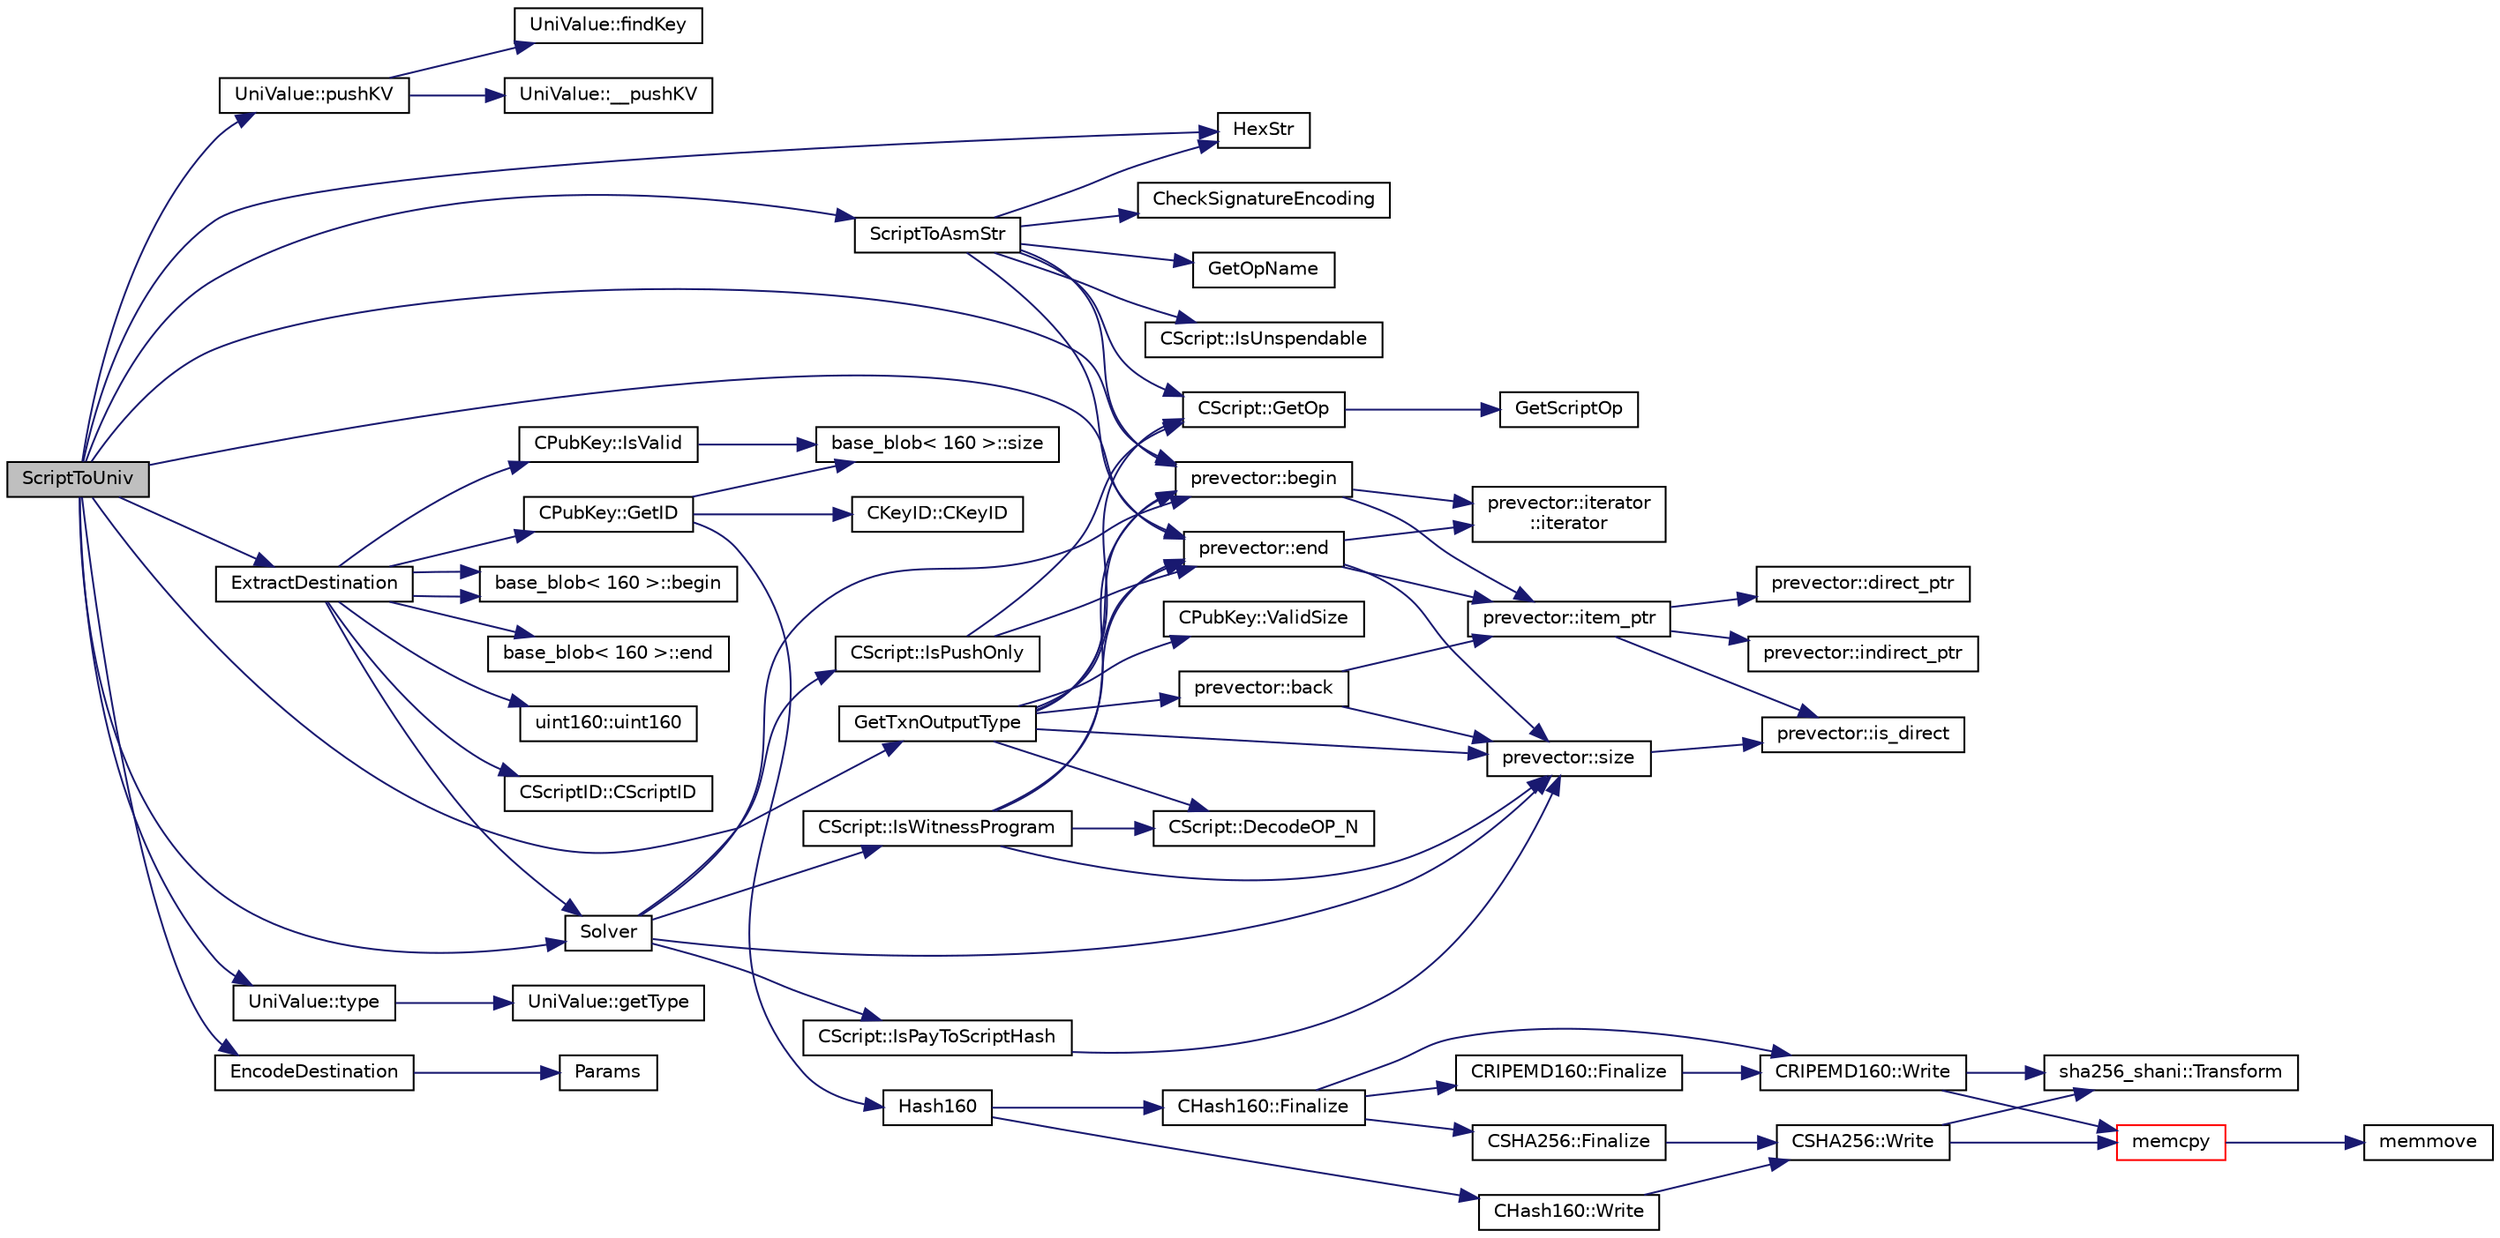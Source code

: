 digraph "ScriptToUniv"
{
  edge [fontname="Helvetica",fontsize="10",labelfontname="Helvetica",labelfontsize="10"];
  node [fontname="Helvetica",fontsize="10",shape=record];
  rankdir="LR";
  Node1 [label="ScriptToUniv",height=0.2,width=0.4,color="black", fillcolor="grey75", style="filled", fontcolor="black"];
  Node1 -> Node2 [color="midnightblue",fontsize="10",style="solid",fontname="Helvetica"];
  Node2 [label="UniValue::pushKV",height=0.2,width=0.4,color="black", fillcolor="white", style="filled",URL="$class_uni_value.html#abab649c2dbd593233de6364254456026"];
  Node2 -> Node3 [color="midnightblue",fontsize="10",style="solid",fontname="Helvetica"];
  Node3 [label="UniValue::findKey",height=0.2,width=0.4,color="black", fillcolor="white", style="filled",URL="$class_uni_value.html#a0b2da6f10943e899d304a28ef1a12094"];
  Node2 -> Node4 [color="midnightblue",fontsize="10",style="solid",fontname="Helvetica"];
  Node4 [label="UniValue::__pushKV",height=0.2,width=0.4,color="black", fillcolor="white", style="filled",URL="$class_uni_value.html#a505a2087cb7d9ee51d24a97a5cc7910c"];
  Node1 -> Node5 [color="midnightblue",fontsize="10",style="solid",fontname="Helvetica"];
  Node5 [label="ScriptToAsmStr",height=0.2,width=0.4,color="black", fillcolor="white", style="filled",URL="$core__write_8cpp.html#accaf6e3c14d2f3045f85984aa9cec2c8",tooltip="Create the assembly string representation of a CScript object. "];
  Node5 -> Node6 [color="midnightblue",fontsize="10",style="solid",fontname="Helvetica"];
  Node6 [label="prevector::begin",height=0.2,width=0.4,color="black", fillcolor="white", style="filled",URL="$classprevector.html#aa9210cbe708412a70868d6e0bca844c9"];
  Node6 -> Node7 [color="midnightblue",fontsize="10",style="solid",fontname="Helvetica"];
  Node7 [label="prevector::iterator\l::iterator",height=0.2,width=0.4,color="black", fillcolor="white", style="filled",URL="$classprevector_1_1iterator.html#ae9dd2b5e8d96f866e4b05d6b7535f285"];
  Node6 -> Node8 [color="midnightblue",fontsize="10",style="solid",fontname="Helvetica"];
  Node8 [label="prevector::item_ptr",height=0.2,width=0.4,color="black", fillcolor="white", style="filled",URL="$classprevector.html#a59f1d7bcbc751cfa0faddd7ffa184846"];
  Node8 -> Node9 [color="midnightblue",fontsize="10",style="solid",fontname="Helvetica"];
  Node9 [label="prevector::is_direct",height=0.2,width=0.4,color="black", fillcolor="white", style="filled",URL="$classprevector.html#a27fda335354582aa9452867c4b610dab"];
  Node8 -> Node10 [color="midnightblue",fontsize="10",style="solid",fontname="Helvetica"];
  Node10 [label="prevector::direct_ptr",height=0.2,width=0.4,color="black", fillcolor="white", style="filled",URL="$classprevector.html#a20150a43dd87c33f0e855a55bd3418e8"];
  Node8 -> Node11 [color="midnightblue",fontsize="10",style="solid",fontname="Helvetica"];
  Node11 [label="prevector::indirect_ptr",height=0.2,width=0.4,color="black", fillcolor="white", style="filled",URL="$classprevector.html#ae3343cc65be9fd678b4a6f8305624de6"];
  Node5 -> Node12 [color="midnightblue",fontsize="10",style="solid",fontname="Helvetica"];
  Node12 [label="prevector::end",height=0.2,width=0.4,color="black", fillcolor="white", style="filled",URL="$classprevector.html#aab7f6e13a3cac85cc340fc6b90c5365c"];
  Node12 -> Node7 [color="midnightblue",fontsize="10",style="solid",fontname="Helvetica"];
  Node12 -> Node8 [color="midnightblue",fontsize="10",style="solid",fontname="Helvetica"];
  Node12 -> Node13 [color="midnightblue",fontsize="10",style="solid",fontname="Helvetica"];
  Node13 [label="prevector::size",height=0.2,width=0.4,color="black", fillcolor="white", style="filled",URL="$classprevector.html#a8430c39b212986d6cd2ba9d6fa939241"];
  Node13 -> Node9 [color="midnightblue",fontsize="10",style="solid",fontname="Helvetica"];
  Node5 -> Node14 [color="midnightblue",fontsize="10",style="solid",fontname="Helvetica"];
  Node14 [label="CScript::GetOp",height=0.2,width=0.4,color="black", fillcolor="white", style="filled",URL="$class_c_script.html#ae06205f908e430eaf428922ea3997c1b"];
  Node14 -> Node15 [color="midnightblue",fontsize="10",style="solid",fontname="Helvetica"];
  Node15 [label="GetScriptOp",height=0.2,width=0.4,color="black", fillcolor="white", style="filled",URL="$script_8h.html#a7641081d14775e4dd30a9d35e82a7c31"];
  Node5 -> Node16 [color="midnightblue",fontsize="10",style="solid",fontname="Helvetica"];
  Node16 [label="CScript::IsUnspendable",height=0.2,width=0.4,color="black", fillcolor="white", style="filled",URL="$class_c_script.html#a5d8efd005dde9242d88212c8b7fdb696",tooltip="Returns whether the script is guaranteed to fail at execution, regardless of the initial stack..."];
  Node5 -> Node17 [color="midnightblue",fontsize="10",style="solid",fontname="Helvetica"];
  Node17 [label="CheckSignatureEncoding",height=0.2,width=0.4,color="black", fillcolor="white", style="filled",URL="$interpreter_8cpp.html#a4e9bf849122ca85e8010906bb23a2a40"];
  Node5 -> Node18 [color="midnightblue",fontsize="10",style="solid",fontname="Helvetica"];
  Node18 [label="HexStr",height=0.2,width=0.4,color="black", fillcolor="white", style="filled",URL="$strencodings_8h.html#af003e10d5d34c3271ca57ec79059a5ae"];
  Node5 -> Node19 [color="midnightblue",fontsize="10",style="solid",fontname="Helvetica"];
  Node19 [label="GetOpName",height=0.2,width=0.4,color="black", fillcolor="white", style="filled",URL="$script_8cpp.html#a573587022d52d3542eb6fbf5a1190489"];
  Node1 -> Node18 [color="midnightblue",fontsize="10",style="solid",fontname="Helvetica"];
  Node1 -> Node6 [color="midnightblue",fontsize="10",style="solid",fontname="Helvetica"];
  Node1 -> Node12 [color="midnightblue",fontsize="10",style="solid",fontname="Helvetica"];
  Node1 -> Node20 [color="midnightblue",fontsize="10",style="solid",fontname="Helvetica"];
  Node20 [label="UniValue::type",height=0.2,width=0.4,color="black", fillcolor="white", style="filled",URL="$class_uni_value.html#aa9c595a1e1a560e35eff5e8b6d8d859a"];
  Node20 -> Node21 [color="midnightblue",fontsize="10",style="solid",fontname="Helvetica"];
  Node21 [label="UniValue::getType",height=0.2,width=0.4,color="black", fillcolor="white", style="filled",URL="$class_uni_value.html#abe136a74397b68cc5243c170064cf6ff"];
  Node1 -> Node22 [color="midnightblue",fontsize="10",style="solid",fontname="Helvetica"];
  Node22 [label="Solver",height=0.2,width=0.4,color="black", fillcolor="white", style="filled",URL="$standard_8cpp.html#a5a3369fceeb25173e2faa4a7ebc7a4e4",tooltip="Parse a scriptPubKey and identify script type for standard scripts. "];
  Node22 -> Node23 [color="midnightblue",fontsize="10",style="solid",fontname="Helvetica"];
  Node23 [label="CScript::IsPayToScriptHash",height=0.2,width=0.4,color="black", fillcolor="white", style="filled",URL="$class_c_script.html#acba6d6d35776de4ce3a632446f44805f"];
  Node23 -> Node13 [color="midnightblue",fontsize="10",style="solid",fontname="Helvetica"];
  Node22 -> Node6 [color="midnightblue",fontsize="10",style="solid",fontname="Helvetica"];
  Node22 -> Node24 [color="midnightblue",fontsize="10",style="solid",fontname="Helvetica"];
  Node24 [label="CScript::IsWitnessProgram",height=0.2,width=0.4,color="black", fillcolor="white", style="filled",URL="$class_c_script.html#a11e9cac739d4044d83fdd13cdf72ed01"];
  Node24 -> Node13 [color="midnightblue",fontsize="10",style="solid",fontname="Helvetica"];
  Node24 -> Node25 [color="midnightblue",fontsize="10",style="solid",fontname="Helvetica"];
  Node25 [label="CScript::DecodeOP_N",height=0.2,width=0.4,color="black", fillcolor="white", style="filled",URL="$class_c_script.html#a7f975fca06b3e9a17da8ba23c7647e2e",tooltip="Encode/decode small integers: "];
  Node24 -> Node6 [color="midnightblue",fontsize="10",style="solid",fontname="Helvetica"];
  Node24 -> Node12 [color="midnightblue",fontsize="10",style="solid",fontname="Helvetica"];
  Node22 -> Node13 [color="midnightblue",fontsize="10",style="solid",fontname="Helvetica"];
  Node22 -> Node26 [color="midnightblue",fontsize="10",style="solid",fontname="Helvetica"];
  Node26 [label="CScript::IsPushOnly",height=0.2,width=0.4,color="black", fillcolor="white", style="filled",URL="$class_c_script.html#ac81d0879690dc02cfb6712244e4add43",tooltip="Called by IsStandardTx and P2SH/BIP62 VerifyScript (which makes it consensus-critical). "];
  Node26 -> Node12 [color="midnightblue",fontsize="10",style="solid",fontname="Helvetica"];
  Node26 -> Node14 [color="midnightblue",fontsize="10",style="solid",fontname="Helvetica"];
  Node1 -> Node27 [color="midnightblue",fontsize="10",style="solid",fontname="Helvetica"];
  Node27 [label="GetTxnOutputType",height=0.2,width=0.4,color="black", fillcolor="white", style="filled",URL="$standard_8cpp.html#a998a2df1a42dc68c4cffa9933aa713c2",tooltip="Get the name of a txnouttype as a C string, or nullptr if unknown. "];
  Node27 -> Node13 [color="midnightblue",fontsize="10",style="solid",fontname="Helvetica"];
  Node27 -> Node28 [color="midnightblue",fontsize="10",style="solid",fontname="Helvetica"];
  Node28 [label="CPubKey::ValidSize",height=0.2,width=0.4,color="black", fillcolor="white", style="filled",URL="$class_c_pub_key.html#a7c4db89075a9845ae644ae30af974fe9"];
  Node27 -> Node6 [color="midnightblue",fontsize="10",style="solid",fontname="Helvetica"];
  Node27 -> Node29 [color="midnightblue",fontsize="10",style="solid",fontname="Helvetica"];
  Node29 [label="prevector::back",height=0.2,width=0.4,color="black", fillcolor="white", style="filled",URL="$classprevector.html#a9ff352b7b4f87eb70f0e79547d6f5314"];
  Node29 -> Node8 [color="midnightblue",fontsize="10",style="solid",fontname="Helvetica"];
  Node29 -> Node13 [color="midnightblue",fontsize="10",style="solid",fontname="Helvetica"];
  Node27 -> Node14 [color="midnightblue",fontsize="10",style="solid",fontname="Helvetica"];
  Node27 -> Node25 [color="midnightblue",fontsize="10",style="solid",fontname="Helvetica"];
  Node27 -> Node12 [color="midnightblue",fontsize="10",style="solid",fontname="Helvetica"];
  Node1 -> Node30 [color="midnightblue",fontsize="10",style="solid",fontname="Helvetica"];
  Node30 [label="ExtractDestination",height=0.2,width=0.4,color="black", fillcolor="white", style="filled",URL="$standard_8cpp.html#a951f7e601746ae076afdf3169ecca2fc",tooltip="Parse a standard scriptPubKey for the destination address. "];
  Node30 -> Node22 [color="midnightblue",fontsize="10",style="solid",fontname="Helvetica"];
  Node30 -> Node31 [color="midnightblue",fontsize="10",style="solid",fontname="Helvetica"];
  Node31 [label="CPubKey::IsValid",height=0.2,width=0.4,color="black", fillcolor="white", style="filled",URL="$class_c_pub_key.html#aad6f369d7972f2244466ca6db900c2a4"];
  Node31 -> Node32 [color="midnightblue",fontsize="10",style="solid",fontname="Helvetica"];
  Node32 [label="base_blob\< 160 \>::size",height=0.2,width=0.4,color="black", fillcolor="white", style="filled",URL="$classbase__blob.html#a449c3f902fcab7af6c74aa9fee099542"];
  Node30 -> Node33 [color="midnightblue",fontsize="10",style="solid",fontname="Helvetica"];
  Node33 [label="CPubKey::GetID",height=0.2,width=0.4,color="black", fillcolor="white", style="filled",URL="$class_c_pub_key.html#a9c1908fef34fd9e1c4b5e0ffd5d3834e",tooltip="Get the KeyID of this public key (hash of its serialization) "];
  Node33 -> Node34 [color="midnightblue",fontsize="10",style="solid",fontname="Helvetica"];
  Node34 [label="CKeyID::CKeyID",height=0.2,width=0.4,color="black", fillcolor="white", style="filled",URL="$class_c_key_i_d.html#a01dbd3c37820a2ffe89d106c6a7cf53d"];
  Node33 -> Node35 [color="midnightblue",fontsize="10",style="solid",fontname="Helvetica"];
  Node35 [label="Hash160",height=0.2,width=0.4,color="black", fillcolor="white", style="filled",URL="$hash_8h.html#a4490f70ddae16e9e48460a0416a48a6b",tooltip="Compute the 160-bit hash an object. "];
  Node35 -> Node36 [color="midnightblue",fontsize="10",style="solid",fontname="Helvetica"];
  Node36 [label="CHash160::Write",height=0.2,width=0.4,color="black", fillcolor="white", style="filled",URL="$class_c_hash160.html#af56cdd9443013eb68b246aa8450217f2"];
  Node36 -> Node37 [color="midnightblue",fontsize="10",style="solid",fontname="Helvetica"];
  Node37 [label="CSHA256::Write",height=0.2,width=0.4,color="black", fillcolor="white", style="filled",URL="$class_c_s_h_a256.html#a9d7de520a562655da85349372820c883"];
  Node37 -> Node38 [color="midnightblue",fontsize="10",style="solid",fontname="Helvetica"];
  Node38 [label="memcpy",height=0.2,width=0.4,color="red", fillcolor="white", style="filled",URL="$glibc__compat_8cpp.html#a0f46826ab0466591e136db24394923cf"];
  Node38 -> Node39 [color="midnightblue",fontsize="10",style="solid",fontname="Helvetica"];
  Node39 [label="memmove",height=0.2,width=0.4,color="black", fillcolor="white", style="filled",URL="$glibc__compat_8cpp.html#a9778d49e9029dd75bc53ecbbf9f5e9a1"];
  Node37 -> Node40 [color="midnightblue",fontsize="10",style="solid",fontname="Helvetica"];
  Node40 [label="sha256_shani::Transform",height=0.2,width=0.4,color="black", fillcolor="white", style="filled",URL="$namespacesha256__shani.html#a97d2e267c87add9a1172d948e05ba471"];
  Node35 -> Node41 [color="midnightblue",fontsize="10",style="solid",fontname="Helvetica"];
  Node41 [label="CHash160::Finalize",height=0.2,width=0.4,color="black", fillcolor="white", style="filled",URL="$class_c_hash160.html#a9bb08e1772002ae1a5d85017ba7952ee"];
  Node41 -> Node42 [color="midnightblue",fontsize="10",style="solid",fontname="Helvetica"];
  Node42 [label="CSHA256::Finalize",height=0.2,width=0.4,color="black", fillcolor="white", style="filled",URL="$class_c_s_h_a256.html#a4259230be0caefa590bc324fc12b9b90"];
  Node42 -> Node37 [color="midnightblue",fontsize="10",style="solid",fontname="Helvetica"];
  Node41 -> Node43 [color="midnightblue",fontsize="10",style="solid",fontname="Helvetica"];
  Node43 [label="CRIPEMD160::Write",height=0.2,width=0.4,color="black", fillcolor="white", style="filled",URL="$class_c_r_i_p_e_m_d160.html#a221143b9d94af623d07c4f4ba1bf6007"];
  Node43 -> Node38 [color="midnightblue",fontsize="10",style="solid",fontname="Helvetica"];
  Node43 -> Node40 [color="midnightblue",fontsize="10",style="solid",fontname="Helvetica"];
  Node41 -> Node44 [color="midnightblue",fontsize="10",style="solid",fontname="Helvetica"];
  Node44 [label="CRIPEMD160::Finalize",height=0.2,width=0.4,color="black", fillcolor="white", style="filled",URL="$class_c_r_i_p_e_m_d160.html#a2a11566fbf9d1339b819833313fc4e51"];
  Node44 -> Node43 [color="midnightblue",fontsize="10",style="solid",fontname="Helvetica"];
  Node33 -> Node32 [color="midnightblue",fontsize="10",style="solid",fontname="Helvetica"];
  Node30 -> Node45 [color="midnightblue",fontsize="10",style="solid",fontname="Helvetica"];
  Node45 [label="uint160::uint160",height=0.2,width=0.4,color="black", fillcolor="white", style="filled",URL="$classuint160.html#a66918f25b891415f2a9bbbb1dfdbedbd"];
  Node30 -> Node46 [color="midnightblue",fontsize="10",style="solid",fontname="Helvetica"];
  Node46 [label="CScriptID::CScriptID",height=0.2,width=0.4,color="black", fillcolor="white", style="filled",URL="$class_c_script_i_d.html#a116da5a7e94e2abb66011c33705d58e7"];
  Node30 -> Node47 [color="midnightblue",fontsize="10",style="solid",fontname="Helvetica"];
  Node47 [label="base_blob\< 160 \>::begin",height=0.2,width=0.4,color="black", fillcolor="white", style="filled",URL="$classbase__blob.html#aeee68e00ceeacf49086e98b661e017ff"];
  Node30 -> Node48 [color="midnightblue",fontsize="10",style="solid",fontname="Helvetica"];
  Node48 [label="base_blob\< 160 \>::end",height=0.2,width=0.4,color="black", fillcolor="white", style="filled",URL="$classbase__blob.html#ab60d34d18e5b5f74d285480f7b3db00c"];
  Node30 -> Node47 [color="midnightblue",fontsize="10",style="solid",fontname="Helvetica"];
  Node1 -> Node49 [color="midnightblue",fontsize="10",style="solid",fontname="Helvetica"];
  Node49 [label="EncodeDestination",height=0.2,width=0.4,color="black", fillcolor="white", style="filled",URL="$key__io_8cpp.html#a69b845c325e6bf516251cd3a67fe1df7"];
  Node49 -> Node50 [color="midnightblue",fontsize="10",style="solid",fontname="Helvetica"];
  Node50 [label="Params",height=0.2,width=0.4,color="black", fillcolor="white", style="filled",URL="$chainparams_8cpp.html#ace5c5b706d71a324a417dd2db394fd4a",tooltip="Return the currently selected parameters. "];
}
